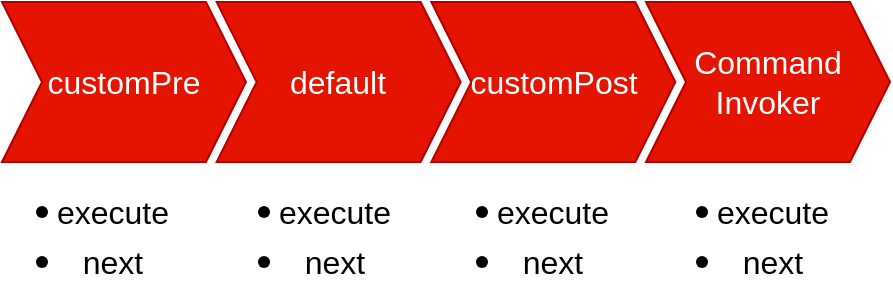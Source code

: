 <mxfile version="27.0.8">
  <diagram name="第 1 页" id="G08BZYmRcUwFMp_FZ6Mn">
    <mxGraphModel dx="1426" dy="751" grid="1" gridSize="10" guides="1" tooltips="1" connect="1" arrows="1" fold="1" page="1" pageScale="1" pageWidth="827" pageHeight="1169" math="0" shadow="0">
      <root>
        <mxCell id="0" />
        <mxCell id="1" parent="0" />
        <mxCell id="BqycNJtNMTbXuNNHxSD9-11" value="" style="group;fontSize=16;" parent="1" vertex="1" connectable="0">
          <mxGeometry x="250" y="420" width="444" height="80" as="geometry" />
        </mxCell>
        <mxCell id="BqycNJtNMTbXuNNHxSD9-5" value="&lt;font style=&quot;vertical-align: inherit;&quot; class=&quot;notranslate fyzs-translate-target fyzs-translate-target-wrapper&quot;&gt;&lt;font style=&quot;vertical-align: inherit;&quot; class=&quot;notranslate fyzs-translate-target fyzs-translate-target-box&quot;&gt;&lt;font style=&quot;vertical-align: inherit;&quot; title=&quot;步骤3&quot; class=&quot;notranslate fyzs-translate-target fyzs-translate-target-text&quot;&gt;Command&lt;/font&gt;&lt;/font&gt;&lt;/font&gt;&lt;div&gt;&lt;font style=&quot;vertical-align: inherit;&quot; class=&quot;notranslate fyzs-translate-target fyzs-translate-target-wrapper&quot;&gt;&lt;font style=&quot;vertical-align: inherit;&quot; class=&quot;notranslate fyzs-translate-target fyzs-translate-target-box&quot;&gt;&lt;font style=&quot;vertical-align: inherit;&quot; title=&quot;步骤3&quot; class=&quot;notranslate fyzs-translate-target fyzs-translate-target-text&quot;&gt;Invoker&lt;/font&gt;&lt;/font&gt;&lt;/font&gt;&lt;/div&gt;" style="shape=step;perimeter=stepPerimeter;fixedSize=1;points=[];whiteSpace=wrap;html=1;fontSize=16;fillColor=#e51400;fontColor=#ffffff;strokeColor=#B20000;" parent="BqycNJtNMTbXuNNHxSD9-11" vertex="1">
          <mxGeometry x="322.022" width="121.978" height="80" as="geometry" />
        </mxCell>
        <mxCell id="BqycNJtNMTbXuNNHxSD9-7" value="" style="group;fontSize=16;" parent="BqycNJtNMTbXuNNHxSD9-11" vertex="1" connectable="0">
          <mxGeometry width="336.659" height="80" as="geometry" />
        </mxCell>
        <mxCell id="BqycNJtNMTbXuNNHxSD9-8" value="&lt;font style=&quot;vertical-align: inherit;&quot; class=&quot;notranslate fyzs-translate-target fyzs-translate-target-wrapper&quot;&gt;&lt;font style=&quot;vertical-align: inherit;&quot; class=&quot;notranslate fyzs-translate-target fyzs-translate-target-box&quot;&gt;&lt;font style=&quot;vertical-align: inherit;&quot; title=&quot;Step 1&quot; class=&quot;notranslate fyzs-translate-target fyzs-translate-target-text&quot;&gt;customPre&lt;/font&gt;&lt;/font&gt;&lt;/font&gt;" style="shape=step;perimeter=stepPerimeter;fixedSize=1;points=[];whiteSpace=wrap;html=1;fontSize=16;fillColor=#e51400;fontColor=#ffffff;strokeColor=#B20000;" parent="BqycNJtNMTbXuNNHxSD9-7" vertex="1">
          <mxGeometry width="121.978" height="80" as="geometry" />
        </mxCell>
        <mxCell id="BqycNJtNMTbXuNNHxSD9-9" value="&lt;font style=&quot;vertical-align: inherit;&quot; class=&quot;notranslate fyzs-translate-target fyzs-translate-target-wrapper&quot;&gt;&lt;font style=&quot;vertical-align: inherit;&quot; class=&quot;notranslate fyzs-translate-target fyzs-translate-target-box&quot;&gt;&lt;font style=&quot;vertical-align: inherit;&quot; title=&quot;Step 2&quot; class=&quot;notranslate fyzs-translate-target fyzs-translate-target-text&quot;&gt;default&lt;/font&gt;&lt;/font&gt;&lt;/font&gt;" style="shape=step;perimeter=stepPerimeter;fixedSize=1;points=[];whiteSpace=wrap;html=1;fontSize=16;fillColor=#e51400;fontColor=#ffffff;strokeColor=#B20000;" parent="BqycNJtNMTbXuNNHxSD9-7" vertex="1">
          <mxGeometry x="107.341" width="121.978" height="80" as="geometry" />
        </mxCell>
        <mxCell id="BqycNJtNMTbXuNNHxSD9-10" value="&lt;font style=&quot;vertical-align: inherit;&quot; class=&quot;notranslate fyzs-translate-target fyzs-translate-target-wrapper&quot;&gt;&lt;font style=&quot;vertical-align: inherit;&quot; class=&quot;notranslate fyzs-translate-target fyzs-translate-target-box&quot;&gt;&lt;font style=&quot;vertical-align: inherit;&quot; title=&quot;步骤3&quot; class=&quot;notranslate fyzs-translate-target fyzs-translate-target-text&quot;&gt;customPost&lt;/font&gt;&lt;/font&gt;&lt;/font&gt;" style="shape=step;perimeter=stepPerimeter;fixedSize=1;points=[];whiteSpace=wrap;html=1;fontSize=16;fillColor=#e51400;fontColor=#ffffff;strokeColor=#B20000;" parent="BqycNJtNMTbXuNNHxSD9-7" vertex="1">
          <mxGeometry x="214.681" width="121.978" height="80" as="geometry" />
        </mxCell>
        <mxCell id="BqycNJtNMTbXuNNHxSD9-31" value="" style="group" parent="1" vertex="1" connectable="0">
          <mxGeometry x="590" y="510" width="85" height="55" as="geometry" />
        </mxCell>
        <mxCell id="BqycNJtNMTbXuNNHxSD9-27" value="" style="shape=waypoint;sketch=0;fillStyle=solid;size=6;pointerEvents=1;points=[];fillColor=none;resizable=0;rotatable=0;perimeter=centerPerimeter;snapToPoint=1;fontSize=16;" parent="BqycNJtNMTbXuNNHxSD9-31" vertex="1">
          <mxGeometry y="5" width="20" height="20" as="geometry" />
        </mxCell>
        <mxCell id="BqycNJtNMTbXuNNHxSD9-28" value="&lt;font style=&quot;vertical-align: inherit;&quot; class=&quot;notranslate fyzs-translate-target fyzs-translate-target-wrapper&quot;&gt;&lt;font style=&quot;vertical-align: inherit;&quot; class=&quot;notranslate fyzs-translate-target fyzs-translate-target-box&quot;&gt;&lt;font style=&quot;vertical-align: inherit;&quot; title=&quot;Text&quot; class=&quot;notranslate fyzs-translate-target fyzs-translate-target-text&quot;&gt;execute&lt;/font&gt;&lt;/font&gt;&lt;/font&gt;" style="text;html=1;align=center;verticalAlign=middle;resizable=0;points=[];autosize=1;strokeColor=none;fillColor=none;fontSize=16;" parent="BqycNJtNMTbXuNNHxSD9-31" vertex="1">
          <mxGeometry x="5" width="80" height="30" as="geometry" />
        </mxCell>
        <mxCell id="BqycNJtNMTbXuNNHxSD9-29" value="" style="shape=waypoint;sketch=0;fillStyle=solid;size=6;pointerEvents=1;points=[];fillColor=none;resizable=0;rotatable=0;perimeter=centerPerimeter;snapToPoint=1;fontSize=16;" parent="BqycNJtNMTbXuNNHxSD9-31" vertex="1">
          <mxGeometry y="30" width="20" height="20" as="geometry" />
        </mxCell>
        <mxCell id="BqycNJtNMTbXuNNHxSD9-30" value="&lt;font style=&quot;vertical-align: inherit;&quot; class=&quot;notranslate fyzs-translate-target fyzs-translate-target-wrapper&quot;&gt;&lt;font style=&quot;vertical-align: inherit;&quot; class=&quot;notranslate fyzs-translate-target fyzs-translate-target-box&quot;&gt;&lt;font style=&quot;vertical-align: inherit;&quot; title=&quot;Text&quot; class=&quot;notranslate fyzs-translate-target fyzs-translate-target-text&quot;&gt;next&lt;/font&gt;&lt;/font&gt;&lt;/font&gt;" style="text;html=1;align=center;verticalAlign=middle;resizable=0;points=[];autosize=1;strokeColor=none;fillColor=none;fontSize=16;" parent="BqycNJtNMTbXuNNHxSD9-31" vertex="1">
          <mxGeometry x="20" y="25" width="50" height="30" as="geometry" />
        </mxCell>
        <mxCell id="BqycNJtNMTbXuNNHxSD9-32" value="" style="group" parent="1" vertex="1" connectable="0">
          <mxGeometry x="260" y="510" width="85" height="55" as="geometry" />
        </mxCell>
        <mxCell id="BqycNJtNMTbXuNNHxSD9-33" value="" style="shape=waypoint;sketch=0;fillStyle=solid;size=6;pointerEvents=1;points=[];fillColor=none;resizable=0;rotatable=0;perimeter=centerPerimeter;snapToPoint=1;fontSize=16;" parent="BqycNJtNMTbXuNNHxSD9-32" vertex="1">
          <mxGeometry y="5" width="20" height="20" as="geometry" />
        </mxCell>
        <mxCell id="BqycNJtNMTbXuNNHxSD9-34" value="&lt;font style=&quot;vertical-align: inherit;&quot; class=&quot;notranslate fyzs-translate-target fyzs-translate-target-wrapper&quot;&gt;&lt;font style=&quot;vertical-align: inherit;&quot; class=&quot;notranslate fyzs-translate-target fyzs-translate-target-box&quot;&gt;&lt;font style=&quot;vertical-align: inherit;&quot; title=&quot;Text&quot; class=&quot;notranslate fyzs-translate-target fyzs-translate-target-text&quot;&gt;execute&lt;/font&gt;&lt;/font&gt;&lt;/font&gt;" style="text;html=1;align=center;verticalAlign=middle;resizable=0;points=[];autosize=1;strokeColor=none;fillColor=none;fontSize=16;" parent="BqycNJtNMTbXuNNHxSD9-32" vertex="1">
          <mxGeometry x="5" width="80" height="30" as="geometry" />
        </mxCell>
        <mxCell id="BqycNJtNMTbXuNNHxSD9-35" value="" style="shape=waypoint;sketch=0;fillStyle=solid;size=6;pointerEvents=1;points=[];fillColor=none;resizable=0;rotatable=0;perimeter=centerPerimeter;snapToPoint=1;fontSize=16;" parent="BqycNJtNMTbXuNNHxSD9-32" vertex="1">
          <mxGeometry y="30" width="20" height="20" as="geometry" />
        </mxCell>
        <mxCell id="BqycNJtNMTbXuNNHxSD9-36" value="&lt;font style=&quot;vertical-align: inherit;&quot; class=&quot;notranslate fyzs-translate-target fyzs-translate-target-wrapper&quot;&gt;&lt;font style=&quot;vertical-align: inherit;&quot; class=&quot;notranslate fyzs-translate-target fyzs-translate-target-box&quot;&gt;&lt;font style=&quot;vertical-align: inherit;&quot; title=&quot;Text&quot; class=&quot;notranslate fyzs-translate-target fyzs-translate-target-text&quot;&gt;next&lt;/font&gt;&lt;/font&gt;&lt;/font&gt;" style="text;html=1;align=center;verticalAlign=middle;resizable=0;points=[];autosize=1;strokeColor=none;fillColor=none;fontSize=16;" parent="BqycNJtNMTbXuNNHxSD9-32" vertex="1">
          <mxGeometry x="20" y="25" width="50" height="30" as="geometry" />
        </mxCell>
        <mxCell id="BqycNJtNMTbXuNNHxSD9-37" value="" style="group" parent="1" vertex="1" connectable="0">
          <mxGeometry x="371" y="510" width="85" height="55" as="geometry" />
        </mxCell>
        <mxCell id="BqycNJtNMTbXuNNHxSD9-38" value="" style="shape=waypoint;sketch=0;fillStyle=solid;size=6;pointerEvents=1;points=[];fillColor=none;resizable=0;rotatable=0;perimeter=centerPerimeter;snapToPoint=1;fontSize=16;" parent="BqycNJtNMTbXuNNHxSD9-37" vertex="1">
          <mxGeometry y="5" width="20" height="20" as="geometry" />
        </mxCell>
        <mxCell id="BqycNJtNMTbXuNNHxSD9-39" value="&lt;font style=&quot;vertical-align: inherit;&quot; class=&quot;notranslate fyzs-translate-target fyzs-translate-target-wrapper&quot;&gt;&lt;font style=&quot;vertical-align: inherit;&quot; class=&quot;notranslate fyzs-translate-target fyzs-translate-target-box&quot;&gt;&lt;font style=&quot;vertical-align: inherit;&quot; title=&quot;Text&quot; class=&quot;notranslate fyzs-translate-target fyzs-translate-target-text&quot;&gt;execute&lt;/font&gt;&lt;/font&gt;&lt;/font&gt;" style="text;html=1;align=center;verticalAlign=middle;resizable=0;points=[];autosize=1;strokeColor=none;fillColor=none;fontSize=16;" parent="BqycNJtNMTbXuNNHxSD9-37" vertex="1">
          <mxGeometry x="5" width="80" height="30" as="geometry" />
        </mxCell>
        <mxCell id="BqycNJtNMTbXuNNHxSD9-40" value="" style="shape=waypoint;sketch=0;fillStyle=solid;size=6;pointerEvents=1;points=[];fillColor=none;resizable=0;rotatable=0;perimeter=centerPerimeter;snapToPoint=1;fontSize=16;" parent="BqycNJtNMTbXuNNHxSD9-37" vertex="1">
          <mxGeometry y="30" width="20" height="20" as="geometry" />
        </mxCell>
        <mxCell id="BqycNJtNMTbXuNNHxSD9-41" value="&lt;font style=&quot;vertical-align: inherit;&quot; class=&quot;notranslate fyzs-translate-target fyzs-translate-target-wrapper&quot;&gt;&lt;font style=&quot;vertical-align: inherit;&quot; class=&quot;notranslate fyzs-translate-target fyzs-translate-target-box&quot;&gt;&lt;font style=&quot;vertical-align: inherit;&quot; title=&quot;Text&quot; class=&quot;notranslate fyzs-translate-target fyzs-translate-target-text&quot;&gt;next&lt;/font&gt;&lt;/font&gt;&lt;/font&gt;" style="text;html=1;align=center;verticalAlign=middle;resizable=0;points=[];autosize=1;strokeColor=none;fillColor=none;fontSize=16;" parent="BqycNJtNMTbXuNNHxSD9-37" vertex="1">
          <mxGeometry x="20" y="25" width="50" height="30" as="geometry" />
        </mxCell>
        <mxCell id="BqycNJtNMTbXuNNHxSD9-42" value="" style="group" parent="1" vertex="1" connectable="0">
          <mxGeometry x="480" y="510" width="85" height="55" as="geometry" />
        </mxCell>
        <mxCell id="BqycNJtNMTbXuNNHxSD9-43" value="" style="shape=waypoint;sketch=0;fillStyle=solid;size=6;pointerEvents=1;points=[];fillColor=none;resizable=0;rotatable=0;perimeter=centerPerimeter;snapToPoint=1;fontSize=16;" parent="BqycNJtNMTbXuNNHxSD9-42" vertex="1">
          <mxGeometry y="5" width="20" height="20" as="geometry" />
        </mxCell>
        <mxCell id="BqycNJtNMTbXuNNHxSD9-44" value="&lt;font style=&quot;vertical-align: inherit;&quot; class=&quot;notranslate fyzs-translate-target fyzs-translate-target-wrapper&quot;&gt;&lt;font style=&quot;vertical-align: inherit;&quot; class=&quot;notranslate fyzs-translate-target fyzs-translate-target-box&quot;&gt;&lt;font style=&quot;vertical-align: inherit;&quot; title=&quot;Text&quot; class=&quot;notranslate fyzs-translate-target fyzs-translate-target-text&quot;&gt;execute&lt;/font&gt;&lt;/font&gt;&lt;/font&gt;" style="text;html=1;align=center;verticalAlign=middle;resizable=0;points=[];autosize=1;strokeColor=none;fillColor=none;fontSize=16;" parent="BqycNJtNMTbXuNNHxSD9-42" vertex="1">
          <mxGeometry x="5" width="80" height="30" as="geometry" />
        </mxCell>
        <mxCell id="BqycNJtNMTbXuNNHxSD9-45" value="" style="shape=waypoint;sketch=0;fillStyle=solid;size=6;pointerEvents=1;points=[];fillColor=none;resizable=0;rotatable=0;perimeter=centerPerimeter;snapToPoint=1;fontSize=16;" parent="BqycNJtNMTbXuNNHxSD9-42" vertex="1">
          <mxGeometry y="30" width="20" height="20" as="geometry" />
        </mxCell>
        <mxCell id="BqycNJtNMTbXuNNHxSD9-46" value="&lt;font style=&quot;vertical-align: inherit;&quot; class=&quot;notranslate fyzs-translate-target fyzs-translate-target-wrapper&quot;&gt;&lt;font style=&quot;vertical-align: inherit;&quot; class=&quot;notranslate fyzs-translate-target fyzs-translate-target-box&quot;&gt;&lt;font style=&quot;vertical-align: inherit;&quot; title=&quot;Text&quot; class=&quot;notranslate fyzs-translate-target fyzs-translate-target-text&quot;&gt;next&lt;/font&gt;&lt;/font&gt;&lt;/font&gt;" style="text;html=1;align=center;verticalAlign=middle;resizable=0;points=[];autosize=1;strokeColor=none;fillColor=none;fontSize=16;" parent="BqycNJtNMTbXuNNHxSD9-42" vertex="1">
          <mxGeometry x="20" y="25" width="50" height="30" as="geometry" />
        </mxCell>
      </root>
    </mxGraphModel>
  </diagram>
</mxfile>
